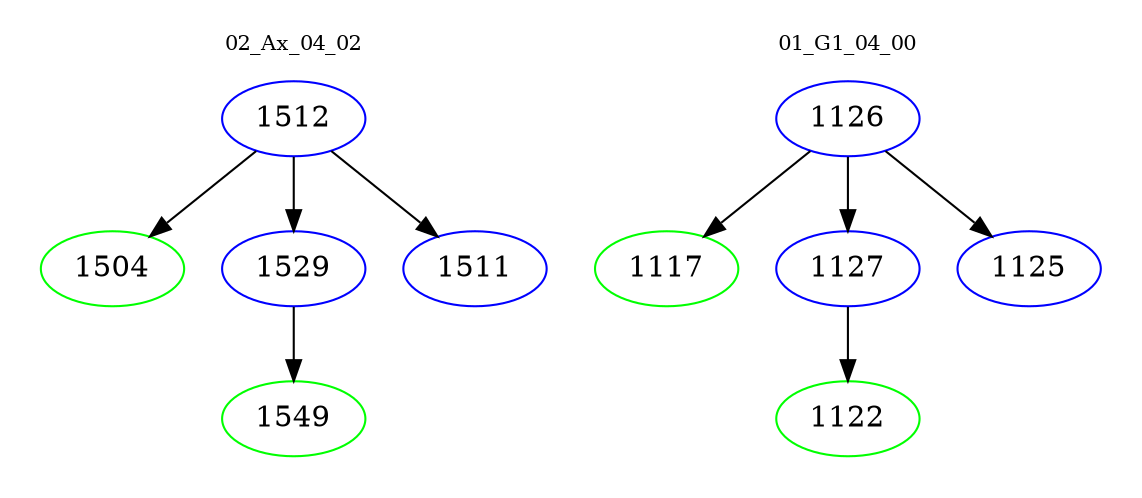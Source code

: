 digraph{
subgraph cluster_0 {
color = white
label = "02_Ax_04_02";
fontsize=10;
T0_1512 [label="1512", color="blue"]
T0_1512 -> T0_1504 [color="black"]
T0_1504 [label="1504", color="green"]
T0_1512 -> T0_1529 [color="black"]
T0_1529 [label="1529", color="blue"]
T0_1529 -> T0_1549 [color="black"]
T0_1549 [label="1549", color="green"]
T0_1512 -> T0_1511 [color="black"]
T0_1511 [label="1511", color="blue"]
}
subgraph cluster_1 {
color = white
label = "01_G1_04_00";
fontsize=10;
T1_1126 [label="1126", color="blue"]
T1_1126 -> T1_1117 [color="black"]
T1_1117 [label="1117", color="green"]
T1_1126 -> T1_1127 [color="black"]
T1_1127 [label="1127", color="blue"]
T1_1127 -> T1_1122 [color="black"]
T1_1122 [label="1122", color="green"]
T1_1126 -> T1_1125 [color="black"]
T1_1125 [label="1125", color="blue"]
}
}
